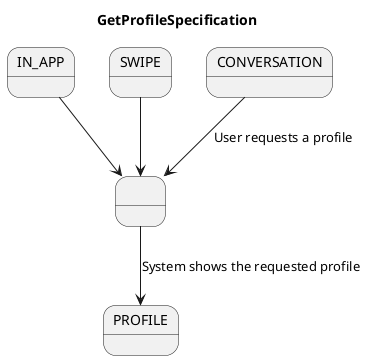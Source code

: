 @startuml GetProfileSpecification

title GetProfileSpecification

state IN_APP
state SWIPE
state CONVERSATION
state PROFILE
state WAITING_PROFILE as " "

IN_APP --> WAITING_PROFILE
SWIPE --> WAITING_PROFILE
CONVERSATION --> WAITING_PROFILE: User requests a profile
WAITING_PROFILE --> PROFILE: System shows the requested profile


@enduml